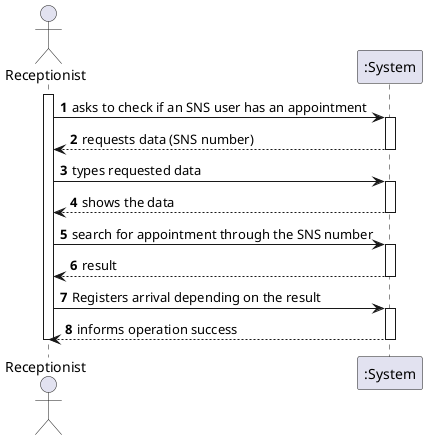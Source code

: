 @startuml
autonumber
actor "Receptionist" as R

activate R

R -> ":System" : asks to check if an SNS user has an appointment
activate ":System"
":System" --> R : requests data (SNS number)
deactivate ":System"

R -> ":System" : types requested data
activate ":System"
":System" --> R : shows the data
deactivate ":System"

R -> ":System" : search for appointment through the SNS number
activate ":System"
":System" --> R : result
deactivate ":System"

R -> ":System" : Registers arrival depending on the result
activate ":System"
":System" --> R : informs operation success
deactivate ":System"

deactivate R

@enduml